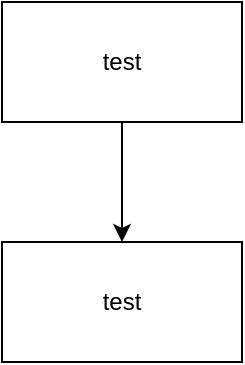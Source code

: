 <mxfile version="14.0.3" type="github">
  <diagram id="oiOQzBYxZ0PZm0F_rH9_" name="Page-1">
    <mxGraphModel dx="2066" dy="1088" grid="1" gridSize="10" guides="1" tooltips="1" connect="1" arrows="1" fold="1" page="1" pageScale="1" pageWidth="850" pageHeight="1100" math="0" shadow="0">
      <root>
        <mxCell id="0" />
        <mxCell id="1" parent="0" />
        <mxCell id="Raqt2Vy9kWauAKXNN3D_-3" style="edgeStyle=orthogonalEdgeStyle;rounded=0;orthogonalLoop=1;jettySize=auto;html=1;exitX=0.5;exitY=1;exitDx=0;exitDy=0;entryX=0.5;entryY=0;entryDx=0;entryDy=0;" edge="1" parent="1" source="Raqt2Vy9kWauAKXNN3D_-1" target="Raqt2Vy9kWauAKXNN3D_-2">
          <mxGeometry relative="1" as="geometry" />
        </mxCell>
        <mxCell id="Raqt2Vy9kWauAKXNN3D_-1" value="test" style="rounded=0;whiteSpace=wrap;html=1;" vertex="1" parent="1">
          <mxGeometry x="280" y="360" width="120" height="60" as="geometry" />
        </mxCell>
        <mxCell id="Raqt2Vy9kWauAKXNN3D_-2" value="test" style="rounded=0;whiteSpace=wrap;html=1;" vertex="1" parent="1">
          <mxGeometry x="280" y="480" width="120" height="60" as="geometry" />
        </mxCell>
      </root>
    </mxGraphModel>
  </diagram>
</mxfile>
